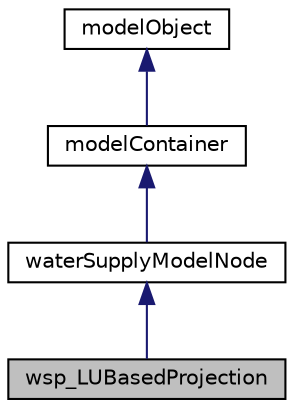 digraph "wsp_LUBasedProjection"
{
 // LATEX_PDF_SIZE
  edge [fontname="Helvetica",fontsize="10",labelfontname="Helvetica",labelfontsize="10"];
  node [fontname="Helvetica",fontsize="10",shape=record];
  Node1 [label="wsp_LUBasedProjection",height=0.2,width=0.4,color="black", fillcolor="grey75", style="filled", fontcolor="black",tooltip=" "];
  Node2 -> Node1 [dir="back",color="midnightblue",fontsize="10",style="solid",fontname="Helvetica"];
  Node2 [label="waterSupplyModelNode",height=0.2,width=0.4,color="black", fillcolor="white", style="filled",URL="$classwaterSupplyModelNode.html",tooltip=" "];
  Node3 -> Node2 [dir="back",color="midnightblue",fontsize="10",style="solid",fontname="Helvetica"];
  Node3 [label="modelContainer",height=0.2,width=0.4,color="black", fillcolor="white", style="filled",URL="$classmodelContainer.html",tooltip=" "];
  Node4 -> Node3 [dir="back",color="midnightblue",fontsize="10",style="solid",fontname="Helvetica"];
  Node4 [label="modelObject",height=0.2,width=0.4,color="black", fillcolor="white", style="filled",URL="$classmodelObject.html",tooltip=" "];
}
